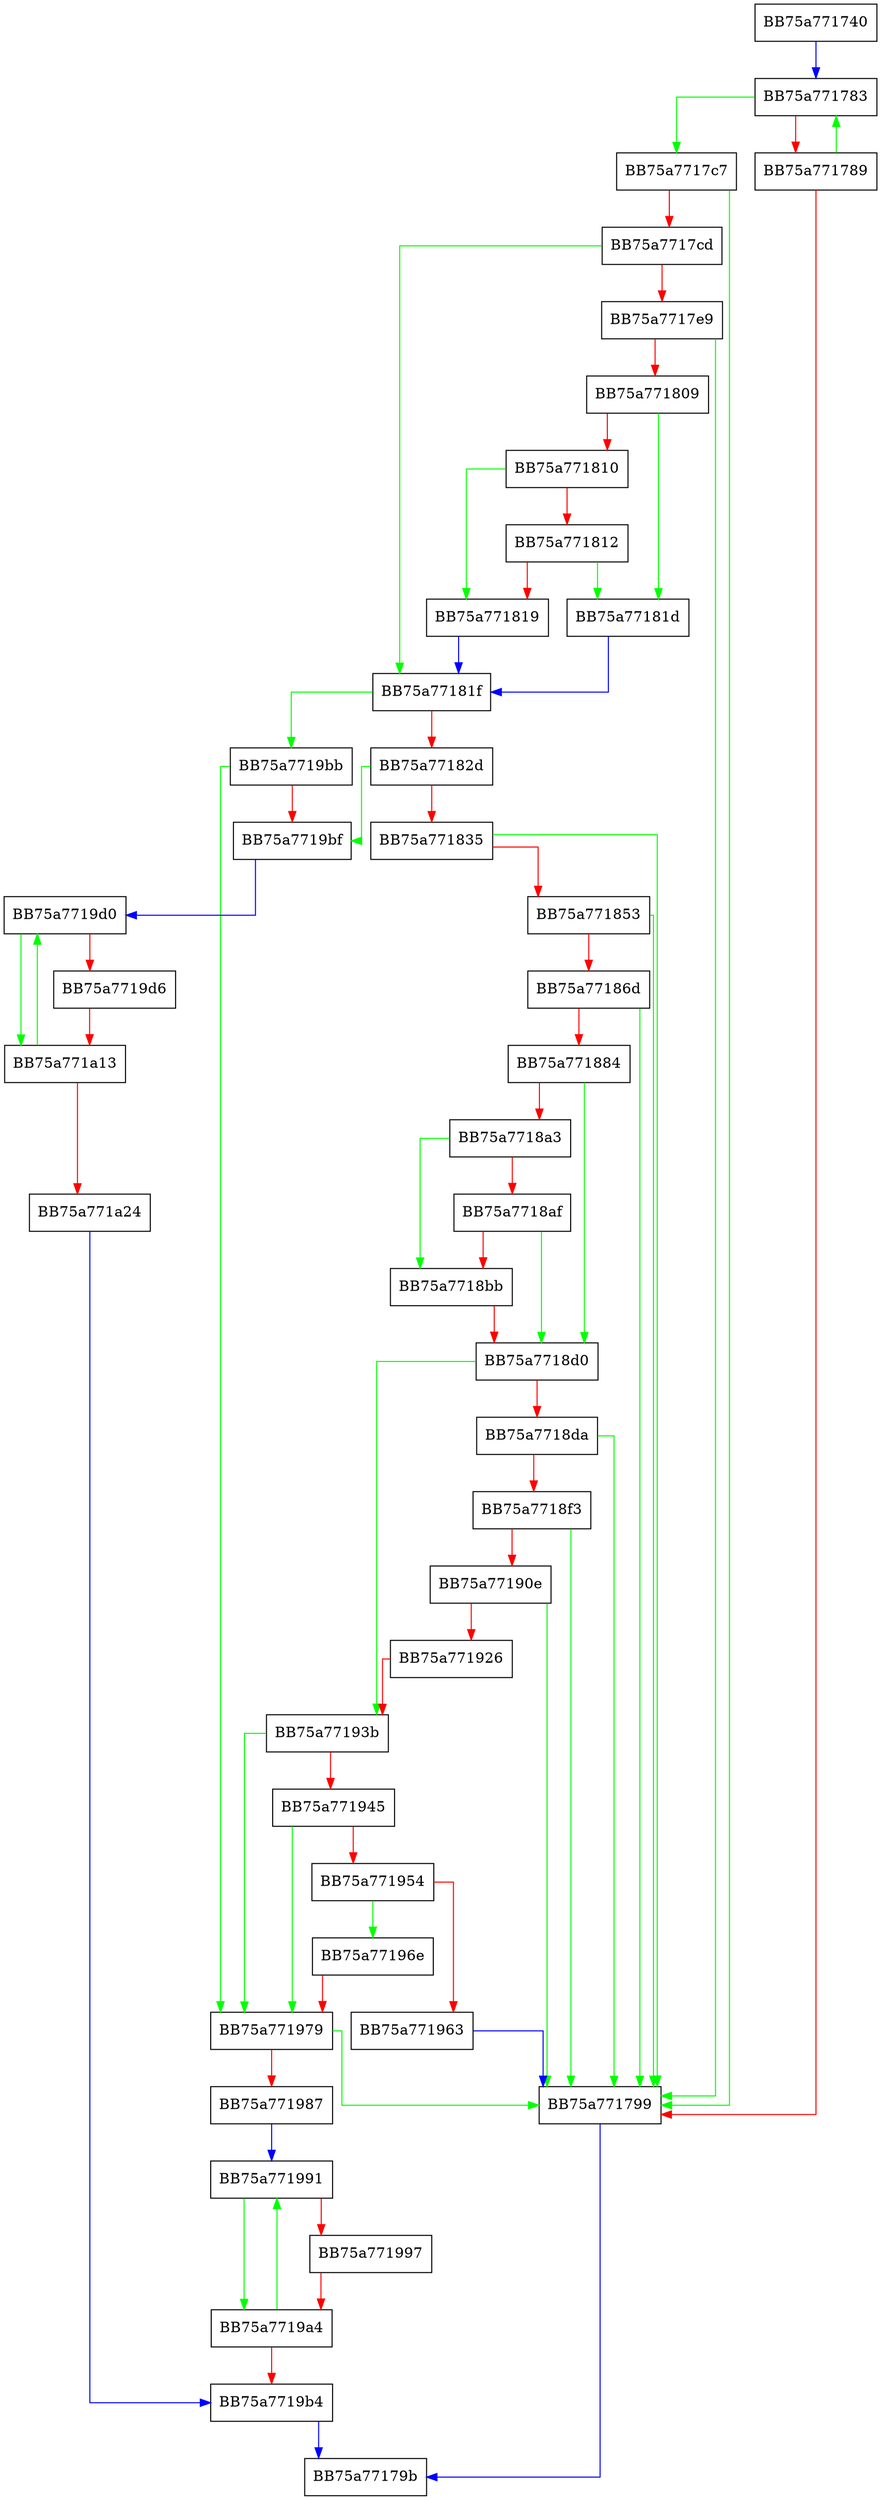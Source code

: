 digraph ApitableSnap {
  node [shape="box"];
  graph [splines=ortho];
  BB75a771740 -> BB75a771783 [color="blue"];
  BB75a771783 -> BB75a7717c7 [color="green"];
  BB75a771783 -> BB75a771789 [color="red"];
  BB75a771789 -> BB75a771783 [color="green"];
  BB75a771789 -> BB75a771799 [color="red"];
  BB75a771799 -> BB75a77179b [color="blue"];
  BB75a7717c7 -> BB75a771799 [color="green"];
  BB75a7717c7 -> BB75a7717cd [color="red"];
  BB75a7717cd -> BB75a77181f [color="green"];
  BB75a7717cd -> BB75a7717e9 [color="red"];
  BB75a7717e9 -> BB75a771799 [color="green"];
  BB75a7717e9 -> BB75a771809 [color="red"];
  BB75a771809 -> BB75a77181d [color="green"];
  BB75a771809 -> BB75a771810 [color="red"];
  BB75a771810 -> BB75a771819 [color="green"];
  BB75a771810 -> BB75a771812 [color="red"];
  BB75a771812 -> BB75a77181d [color="green"];
  BB75a771812 -> BB75a771819 [color="red"];
  BB75a771819 -> BB75a77181f [color="blue"];
  BB75a77181d -> BB75a77181f [color="blue"];
  BB75a77181f -> BB75a7719bb [color="green"];
  BB75a77181f -> BB75a77182d [color="red"];
  BB75a77182d -> BB75a7719bf [color="green"];
  BB75a77182d -> BB75a771835 [color="red"];
  BB75a771835 -> BB75a771799 [color="green"];
  BB75a771835 -> BB75a771853 [color="red"];
  BB75a771853 -> BB75a771799 [color="green"];
  BB75a771853 -> BB75a77186d [color="red"];
  BB75a77186d -> BB75a771799 [color="green"];
  BB75a77186d -> BB75a771884 [color="red"];
  BB75a771884 -> BB75a7718d0 [color="green"];
  BB75a771884 -> BB75a7718a3 [color="red"];
  BB75a7718a3 -> BB75a7718bb [color="green"];
  BB75a7718a3 -> BB75a7718af [color="red"];
  BB75a7718af -> BB75a7718d0 [color="green"];
  BB75a7718af -> BB75a7718bb [color="red"];
  BB75a7718bb -> BB75a7718d0 [color="red"];
  BB75a7718d0 -> BB75a77193b [color="green"];
  BB75a7718d0 -> BB75a7718da [color="red"];
  BB75a7718da -> BB75a771799 [color="green"];
  BB75a7718da -> BB75a7718f3 [color="red"];
  BB75a7718f3 -> BB75a771799 [color="green"];
  BB75a7718f3 -> BB75a77190e [color="red"];
  BB75a77190e -> BB75a771799 [color="green"];
  BB75a77190e -> BB75a771926 [color="red"];
  BB75a771926 -> BB75a77193b [color="red"];
  BB75a77193b -> BB75a771979 [color="green"];
  BB75a77193b -> BB75a771945 [color="red"];
  BB75a771945 -> BB75a771979 [color="green"];
  BB75a771945 -> BB75a771954 [color="red"];
  BB75a771954 -> BB75a77196e [color="green"];
  BB75a771954 -> BB75a771963 [color="red"];
  BB75a771963 -> BB75a771799 [color="blue"];
  BB75a77196e -> BB75a771979 [color="red"];
  BB75a771979 -> BB75a771799 [color="green"];
  BB75a771979 -> BB75a771987 [color="red"];
  BB75a771987 -> BB75a771991 [color="blue"];
  BB75a771991 -> BB75a7719a4 [color="green"];
  BB75a771991 -> BB75a771997 [color="red"];
  BB75a771997 -> BB75a7719a4 [color="red"];
  BB75a7719a4 -> BB75a771991 [color="green"];
  BB75a7719a4 -> BB75a7719b4 [color="red"];
  BB75a7719b4 -> BB75a77179b [color="blue"];
  BB75a7719bb -> BB75a771979 [color="green"];
  BB75a7719bb -> BB75a7719bf [color="red"];
  BB75a7719bf -> BB75a7719d0 [color="blue"];
  BB75a7719d0 -> BB75a771a13 [color="green"];
  BB75a7719d0 -> BB75a7719d6 [color="red"];
  BB75a7719d6 -> BB75a771a13 [color="red"];
  BB75a771a13 -> BB75a7719d0 [color="green"];
  BB75a771a13 -> BB75a771a24 [color="red"];
  BB75a771a24 -> BB75a7719b4 [color="blue"];
}